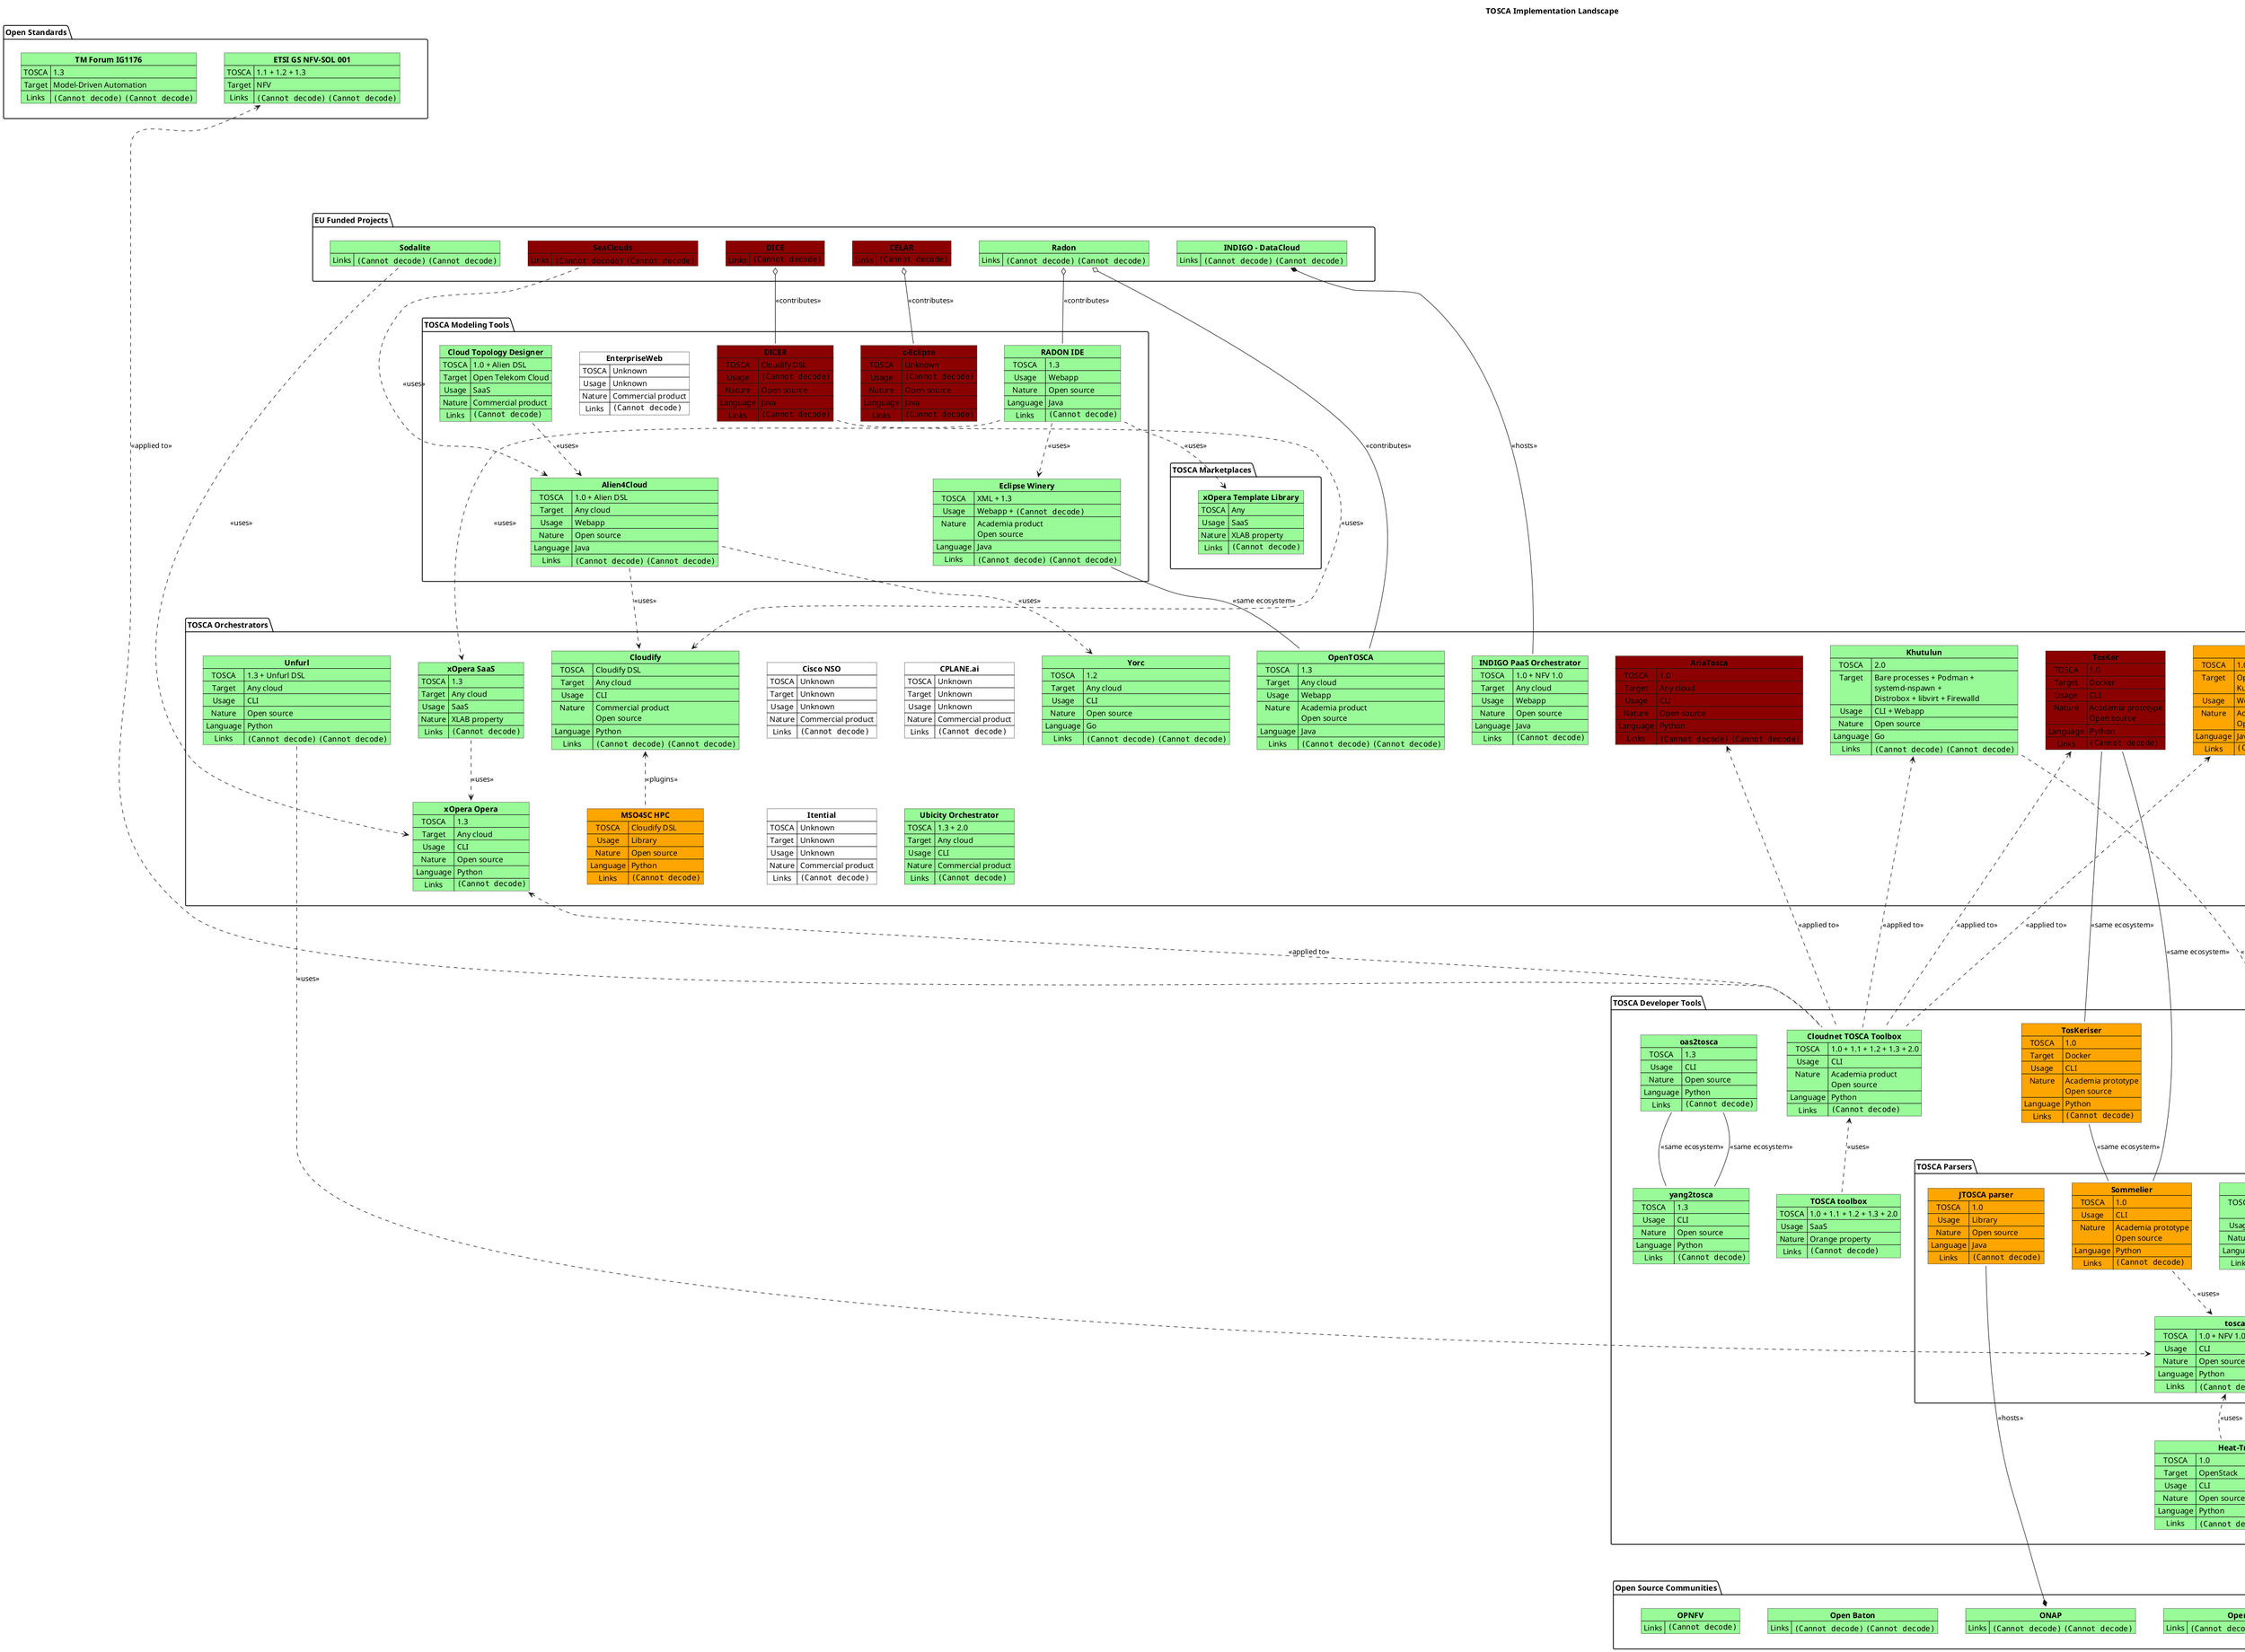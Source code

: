 @startuml
Title **TOSCA Implementation Landscape**
package "**Open Standards**" as Open_Standards {
  map "**ETSI GS NFV-SOL 001**" as ETSI_GS_NFV_SOL_001 #PaleGreen {
    TOSCA => 1.1 + 1.2 + 1.3
    Target => NFV
    Links => [[https://www.etsi.org/deliver/etsi_gs/NFV-SOL/001_099/001/03.05.01_60/gs_NFV-SOL001v030501p.pdf <img:icons/Spec.png{scale=0.5}>]] [[https://forge.etsi.org/rep/nfv/SOL001 <img:icons/Forge.png{scale=0.5}>]]
  }
  map "**TM Forum IG1176**" as TM_Forum_IG1176 #PaleGreen {
    TOSCA => 1.3
    Target => Model-Driven Automation
    Links => [[https://www.tmforum.org/resources/standard/ig1176-tosca-guide-for-model-driven-automation-v4-1-0 <img:icons/Spec.png{scale=0.5}>]] [[https://github.com/pmjordan/TOSCA_for_TMForum <img:icons/GitHub.png{scale=0.5}>]]
  }
}
package "**EU Funded Projects**" as EU_Funded_Projects {
  map "**CELAR**" as CELAR #DarkRed {
    Links => [[https://github.com/CELAR <img:icons/GitHub.png{scale=0.5}>]]
  }
  map "**DICE**" as DICE #DarkRed {
    Links => [[https://github.com/dice-project <img:icons/GitHub.png{scale=0.5}>]]
  }
  map "**INDIGO - DataCloud**" as INDIGO___DataCloud #PaleGreen {
    Links => [[https://www.indigo-datacloud.eu <img:icons/Website.png{scale=0.5}>]] [[https://github.com/indigo-dc <img:icons/GitHub.png{scale=0.5}>]]
  }
  map "**SeaClouds**" as SeaClouds #DarkRed {
    Links => [[http://www.seaclouds-project.eu <img:icons/Website.png{scale=0.5}>]] [[https://github.com/SeaCloudsEU <img:icons/GitHub.png{scale=0.5}>]]
  }
  map "**Radon**" as Radon #PaleGreen {
    Links => [[https://radon-h2020.eu <img:icons/Website.png{scale=0.5}>]] [[https://github.com/radon-h2020 <img:icons/GitHub.png{scale=0.5}>]]
  }
  map "**Sodalite**" as Sodalite #PaleGreen {
    Links => [[https://www.sodalite.eu <img:icons/Website.png{scale=0.5}>]] [[https://github.com/SODALITE-EU <img:icons/GitHub.png{scale=0.5}>]]
  }
}
package "**Open Source Communities**" as Open_Source_Communities {
  map "**OpenStack**" as OpenStack #PaleGreen {
    Links => [[https://www.openstack.org <img:icons/Website.png{scale=0.5}>]] [[https://github.com/openstack <img:icons/GitHub.png{scale=0.5}>]]
  }
  map "**ONAP**" as ONAP #PaleGreen {
    Links => [[https://www.onap.org <img:icons/Website.png{scale=0.5}>]] [[https://github.com/onap <img:icons/GitHub.png{scale=0.5}>]]
  }
  map "**Open Baton**" as Open_Baton #PaleGreen {
    Links => [[https://openbaton.github.io <img:icons/Website.png{scale=0.5}>]] [[https://github.com/openbaton <img:icons/GitHub.png{scale=0.5}>]]
  }
  map "**OPNFV**" as OPNFV #PaleGreen {
    Links => [[https://www.opnfv.org <img:icons/Website.png{scale=0.5}>]]
  }
}
package "**TOSCA Modeling Tools**" as TOSCA_Modeling_Tools {
  map "**Alien4Cloud**" as Alien4Cloud #PaleGreen {
    TOSCA => 1.0 + Alien DSL
    Target => Any cloud
    Usage => Webapp
    Nature => Open source
    Language => Java
    Links => [[http://alien4cloud.github.io <img:icons/Website.png{scale=0.5}>]] [[https://github.com/alien4cloud <img:icons/GitHub.png{scale=0.5}>]]
  }
  map "**Cloud Topology Designer**" as Cloud_Topology_Designer #PaleGreen {
    TOSCA => 1.0 + Alien DSL
    Target => Open Telekom Cloud
    Usage => SaaS
    Nature => Commercial product
    Links => [[https://designer.otc-service.com <img:icons/SaaS.png{scale=0.5}>]]
  }
  map "**c-Eclipse**" as c_Eclipse #DarkRed {
    TOSCA => Unknown
    Usage => <img:icons/Eclipse.png{scale=0.5}>
    Nature => Open source
    Language => Java
    Links => [[https://github.com/CELAR/c-Eclipse <img:icons/GitHub.png{scale=0.5}>]]
  }
  map "**DICER**" as DICER #DarkRed {
    TOSCA => Cloudify DSL
    Usage => <img:icons/Eclipse.png{scale=0.5}>
    Nature => Open source
    Language => Java
    Links => [[https://github.com/dice-project/DICER <img:icons/GitHub.png{scale=0.5}>]]
  }
  map "**Eclipse Winery**" as Eclipse_Winery #PaleGreen {
    TOSCA => XML + 1.3
    Usage => Webapp + <img:icons/Eclipse.png{scale=0.5}>
    Nature => Academia product\nOpen source
    Language => Java
    Links => [[https://projects.eclipse.org/projects/soa.winery <img:icons/Website.png{scale=0.5}>]] [[https://github.com/eclipse/winery <img:icons/GitHub.png{scale=0.5}>]]
  }
  map "**EnterpriseWeb**" as EnterpriseWeb #White {
    TOSCA => Unknown
    Usage => Unknown
    Nature => Commercial product
    Links => [[https://enterpriseweb.com <img:icons/Website.png{scale=0.5}>]]
  }
  map "**RADON IDE**" as RADON_IDE #PaleGreen {
    TOSCA => 1.3
    Usage => Webapp
    Nature => Open source
    Language => Java
    Links => [[https://github.com/radon-h2020/radon-ide <img:icons/GitHub.png{scale=0.5}>]]
  }
}
package "**TOSCA Marketplaces**" as TOSCA_Marketplaces {
  map "**xOpera Template Library**" as xOpera_Template_Library #PaleGreen {
    TOSCA => Any
    Usage => SaaS
    Nature => XLAB property
    Links => [[https://template-library-xopera.xlab.si <img:icons/SaaS.png{scale=0.5}>]]
  }
}
package "**TOSCA Orchestrators**" as TOSCA_Orchestrators {
  map "**Cisco NSO**" as Cisco_NSO #White {
    TOSCA => Unknown
    Target => Unknown
    Usage => Unknown
    Nature => Commercial product
    Links => [[https://www.cisco.com/c/en/us/products/cloud-systems-management/network-services-orchestrator/index.html <img:icons/Website.png{scale=0.5}>]]
  }
  map "**CPLANE.ai**" as CPLANE_ai #White {
    TOSCA => Unknown
    Target => Unknown
    Usage => Unknown
    Nature => Commercial product
    Links => [[https://cplaneai.com <img:icons/Website.png{scale=0.5}>]]
  }
  map "**Itential**" as Itential #White {
    TOSCA => Unknown
    Target => Unknown
    Usage => Unknown
    Nature => Commercial product
    Links => [[https://www.itential.com/products/automation-platform <img:icons/Website.png{scale=0.5}>]]
  }
  map "**Ubicity Orchestrator**" as Ubicity_Orchestrator #PaleGreen {
    TOSCA => 1.3 + 2.0
    Target => Any cloud
    Usage => CLI
    Nature => Commercial product
    Links => [[https://ubicity.com/products.html <img:icons/Website.png{scale=0.5}>]]
  }
  map "**Yorc**" as Yorc #PaleGreen {
    TOSCA => 1.2
    Target => Any cloud
    Usage => CLI
    Nature => Open source
    Language => Go
    Links => [[https://ystia.github.io <img:icons/Website.png{scale=0.5}>]] [[https://github.com/ystia/yorc <img:icons/GitHub.png{scale=0.5}>]]
  }
  map "**Cloudify**" as Cloudify #PaleGreen {
    TOSCA => Cloudify DSL
    Target => Any cloud
    Usage => CLI
    Nature => Commercial product\nOpen source
    Language => Python
    Links => [[https://cloudify.co <img:icons/Website.png{scale=0.5}>]] [[https://github.com/cloudify-cosmo <img:icons/GitHub.png{scale=0.5}>]]
  }
  map "**MSO4SC HPC**" as MSO4SC_HPC #Orange {
    TOSCA => Cloudify DSL
    Usage => Library
    Nature => Open source
    Language => Python
    Links => [[https://github.com/MSO4SC/cloudify-hpc-plugin <img:icons/GitHub.png{scale=0.5}>]]
  }
  map "**AriaTosca**" as AriaTosca #DarkRed {
    TOSCA => 1.0
    Target => Any cloud
    Usage => CLI
    Nature => Open source
    Language => Python
    Links => [[http://incubator.apache.org/projects/ariatosca.html <img:icons/Website.png{scale=0.5}>]] [[https://github.com/apache/incubator-ariatosca <img:icons/GitHub.png{scale=0.5}>]]
  }
  map "**INDIGO PaaS Orchestrator**" as INDIGO_PaaS_Orchestrator #PaleGreen {
    TOSCA => 1.0 + NFV 1.0
    Target => Any cloud
    Usage => Webapp
    Nature => Open source
    Language => Java
    Links => [[https://github.com/indigo-dc/orchestrator <img:icons/GitHub.png{scale=0.5}>]]
  }
  map "**TORCH**" as TORCH #Orange {
    TOSCA => 1.0
    Target => OpenStack + Azure +\nKubernetes + Docker Swarm
    Usage => Webapp
    Nature => Academia prototype\nOpen source
    Language => Java + JavaScript + Php + Python
    Links => [[https://github.com/unict-cclab/TORCH <img:icons/GitHub.png{scale=0.5}>]]
  }
  map "**Turandot**" as Turandot #PaleGreen {
    TOSCA => 1.3
    Target => Kubernetes
    Usage => CLI
    Nature => Open source
    Language => Go
    Links => [[https://turandot.puccini.cloud <img:icons/Website.png{scale=0.5}>]] [[https://github.com/tliron/turandot <img:icons/GitHub.png{scale=0.5}>]]
  }
  map "**Khutulun**" as Khutulun #PaleGreen {
    TOSCA => 2.0
    Target => Bare processes + Podman +\nsystemd-nspawn +\nDistrobox + libvirt + Firewalld
    Usage => CLI + Webapp
    Nature => Open source
    Language => Go
    Links => [[https://khutulun.puccini.cloud <img:icons/Website.png{scale=0.5}>]] [[https://github.com/tliron/khutulun <img:icons/GitHub.png{scale=0.5}>]]
  }
  map "**Unfurl**" as Unfurl #PaleGreen {
    TOSCA => 1.3 + Unfurl DSL
    Target => Any cloud
    Usage => CLI
    Nature => Open source
    Language => Python
    Links => [[https://unfurl.run <img:icons/Website.png{scale=0.5}>]] [[https://github.com/onecommons/unfurl <img:icons/GitHub.png{scale=0.5}>]]
  }
  map "**OpenTOSCA**" as OpenTOSCA #PaleGreen {
    TOSCA => 1.3
    Target => Any cloud
    Usage => Webapp
    Nature => Academia product\nOpen source
    Language => Java
    Links => [[https://www.opentosca.org <img:icons/Website.png{scale=0.5}>]] [[https://github.com/OpenTOSCA <img:icons/GitHub.png{scale=0.5}>]]
  }
  map "**TosKer**" as TosKer #DarkRed {
    TOSCA => 1.0
    Target => Docker
    Usage => CLI
    Nature => Academia prototype\nOpen source
    Language => Python
    Links => [[https://github.com/di-unipi-socc/tosker <img:icons/GitHub.png{scale=0.5}>]]
  }
  map "**xOpera Opera**" as xOpera_Opera #PaleGreen {
    TOSCA => 1.3
    Target => Any cloud
    Usage => CLI
    Nature => Open source
    Language => Python
    Links => [[https://github.com/xlab-si/xopera-opera <img:icons/GitHub.png{scale=0.5}>]]
  }
  map "**xOpera SaaS**" as xOpera_SaaS #PaleGreen {
    TOSCA => 1.3
    Target => Any cloud
    Usage => SaaS
    Nature => XLAB property
    Links => [[https://saas-xopera.xlab.si <img:icons/SaaS.png{scale=0.5}>]]
  }
  map "**Tacker**" as Tacker #PaleGreen {
    TOSCA => 1.1 + NFV 1.0
    Target => OpenStack
    Usage => CLI
    Nature => Open source
    Language => Python
    Links => [[https://wiki.openstack.org/wiki/Tacker <img:icons/Website.png{scale=0.5}>]] [[https://github.com/openstack/tacker <img:icons/GitHub.png{scale=0.5}>]]
  }
  map "**MiCADOscale**" as MiCADOscale #PaleGreen {
    TOSCA => 1.0 + 1.2 + 1.3
    Target => Any cloud + Kubernetes
    Usage => CLI
    Nature => Academia prototype\nOpen source
    Language => Python
    Links => [[https://micado-scale.eu/ <img:icons/Website.png{scale=0.5}>]] [[https://micado-scale.readthedocs.io Doc]] [[https://github.com/micado-scale <img:icons/GitHub.png{scale=0.5}>]]
  }
}
package "**TOSCA Developer Tools**" as TOSCA_Developer_Tools {
  map "**Cloudnet TOSCA Toolbox**" as Cloudnet_TOSCA_Toolbox #PaleGreen {
    TOSCA => 1.0 + 1.1 + 1.2 + 1.3 + 2.0
    Usage => CLI
    Nature => Academia product\nOpen source
    Language => Python
    Links => [[https://github.com/Orange-OpenSource/Cloudnet-TOSCA-toolbox <img:icons/GitHub.png{scale=0.5}>]]
  }
  map "**TOSCA toolbox**" as TOSCA_toolbox #PaleGreen {
    TOSCA => 1.0 + 1.1 + 1.2 + 1.3 + 2.0
    Usage => SaaS
    Nature => Orange property
    Links => [[https://toscatoolbox.orange.com <img:icons/SaaS.png{scale=0.5}>]]
  }
  map "**Heat-Translator**" as Heat_Translator #PaleGreen {
    TOSCA => 1.0
    Target => OpenStack
    Usage => CLI
    Nature => Open source
    Language => Python
    Links => [[https://wiki.openstack.org/wiki/Heat-Translator <img:icons/Website.png{scale=0.5}>]] [[https://github.com/openstack/heat-translator <img:icons/GitHub.png{scale=0.5}>]]
  }
  map "**TosKeriser**" as TosKeriser #Orange {
    TOSCA => 1.0
    Target => Docker
    Usage => CLI
    Nature => Academia prototype\nOpen source
    Language => Python
    Links => [[https://github.com/di-unipi-socc/TosKeriser <img:icons/GitHub.png{scale=0.5}>]]
  }
  package "**TOSCA Parsers**" as TOSCA_Parsers {
    map "**JTOSCA parser**" as JTOSCA_parser #Orange {
      TOSCA => 1.0
      Usage => Library
      Nature => Open source
      Language => Java
      Links => [[https://github.com/onap/sdc-jtosca <img:icons/GitHub.png{scale=0.5}>]]
    }
    map "**Puccini**" as Puccini #PaleGreen {
      TOSCA => 1.0 + 1.1 + 1.2 + 1.3 + 2.0 +\nCloudify DSL + OpenStack Heat
      Usage => CLI + Webapp
      Nature => Open source
      Language => Go
      Links => [[https://puccini.cloud <img:icons/Website.png{scale=0.5}>]] [[https://github.com/tliron/puccini <img:icons/GitHub.png{scale=0.5}>]]
    }
    map "**Sommelier**" as Sommelier #Orange {
      TOSCA => 1.0
      Usage => CLI
      Nature => Academia prototype\nOpen source
      Language => Python
      Links => [[https://github.com/di-unipi-socc/Sommelier <img:icons/GitHub.png{scale=0.5}>]]
    }
    map "**tosca-parser**" as tosca_parser #PaleGreen {
      TOSCA => 1.0 + NFV 1.0 + 1.1 + 1.2
      Usage => CLI
      Nature => Open source
      Language => Python
      Links => [[https://wiki.openstack.org/wiki/TOSCA-Parser <img:icons/Website.png{scale=0.5}>]] [[https://github.com/openstack/tosca-parser <img:icons/GitHub.png{scale=0.5}>]]
    }
  }
  map "**oas2tosca**" as oas2tosca #PaleGreen {
    TOSCA => 1.3
    Usage => CLI
    Nature => Open source
    Language => Python
    Links => [[https://github.com/lauwers/oas2tosca <img:icons/GitHub.png{scale=0.5}>]]
  }
  map "**yang2tosca**" as yang2tosca #PaleGreen {
    TOSCA => 1.3
    Usage => CLI
    Nature => Open source
    Language => Python
    Links => [[https://github.com/lauwers/yang2tosca <img:icons/GitHub.png{scale=0.5}>]]
  }
}
CELAR o-- c_Eclipse : <<contributes>>
DICE o-- DICER : <<contributes>>
INDIGO___DataCloud *-up- INDIGO_PaaS_Orchestrator : <<hosts>>
SeaClouds ..> Alien4Cloud : <<uses>>
Radon o-- RADON_IDE : <<contributes>>
Radon o-- OpenTOSCA : <<contributes>>
Sodalite ..> xOpera_Opera : <<uses>>
OpenStack *-up- tosca_parser : <<hosts>>
OpenStack *-up- Heat_Translator : <<hosts>>
OpenStack *-up- Tacker : <<hosts>>
ONAP *-up- JTOSCA_parser : <<hosts>>
Alien4Cloud ..> Yorc : <<uses>>
Alien4Cloud ..> Cloudify : <<uses>>
Cloud_Topology_Designer ..> Alien4Cloud : <<uses>>
DICER ..> Cloudify : <<uses>>
Eclipse_Winery -- OpenTOSCA : <<same ecosystem>>
RADON_IDE ..> Eclipse_Winery : <<uses>>
RADON_IDE ..> xOpera_SaaS : <<uses>>
RADON_IDE ..> xOpera_Template_Library : <<uses>>
Cloudify <.. MSO4SC_HPC : <<plugins>>
TORCH ..> tosca_parser : <<uses>>
Turandot ..> Puccini : <<uses>>
Khutulun ..> Puccini : <<uses>>
Unfurl ..> tosca_parser : <<uses>>
TosKer -- Sommelier : <<same ecosystem>>
TosKer -- TosKeriser : <<same ecosystem>>
xOpera_SaaS ..> xOpera_Opera : <<uses>>
Tacker ..> tosca_parser : <<uses>>
MiCADOscale ..> tosca_parser : <<uses>>
Cloudnet_TOSCA_Toolbox ..up..> AriaTosca : <<applied to>>
Cloudnet_TOSCA_Toolbox ..up..> ETSI_GS_NFV_SOL_001 : <<applied to>>
Cloudnet_TOSCA_Toolbox ..up..> Khutulun : <<applied to>>
Cloudnet_TOSCA_Toolbox ..up..> TORCH : <<applied to>>
Cloudnet_TOSCA_Toolbox ..up..> TosKer : <<applied to>>
Cloudnet_TOSCA_Toolbox ..up..> xOpera_Opera : <<applied to>>
TOSCA_toolbox ..> Cloudnet_TOSCA_Toolbox : <<uses>>
Heat_Translator ..> tosca_parser : <<uses>>
TosKeriser -- Sommelier : <<same ecosystem>>
Sommelier ..> tosca_parser : <<uses>>
oas2tosca -- yang2tosca : <<same ecosystem>>
yang2tosca -- oas2tosca : <<same ecosystem>>
TOSCA_toolbox .up[hidden]. Cloudnet_TOSCA_Toolbox
Heat_Translator .up[hidden]. tosca_parser
Heat_Translator .up[hidden]. tosca_parser
Open_Standards --[hidden]-- EU_Funded_Projects
EU_Funded_Projects --[hidden]-- TOSCA_Modeling_Tools
TOSCA_Modeling_Tools --[hidden]-- TOSCA_Marketplaces
TOSCA_Marketplaces --[hidden]-- TOSCA_Orchestrators
TOSCA_Orchestrators --[hidden]-- TOSCA_Developer_Tools
TOSCA_Developer_Tools --[hidden]-- Open_Source_Communities
@enduml
